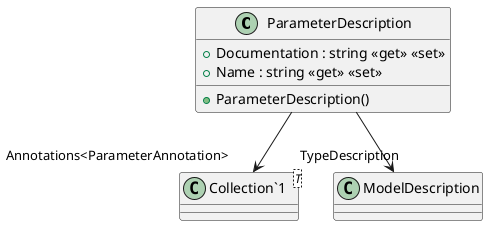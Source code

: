 @startuml
class ParameterDescription {
    + ParameterDescription()
    + Documentation : string <<get>> <<set>>
    + Name : string <<get>> <<set>>
}
class "Collection`1"<T> {
}
ParameterDescription --> "Annotations<ParameterAnnotation>" "Collection`1"
ParameterDescription --> "TypeDescription" ModelDescription
@enduml
